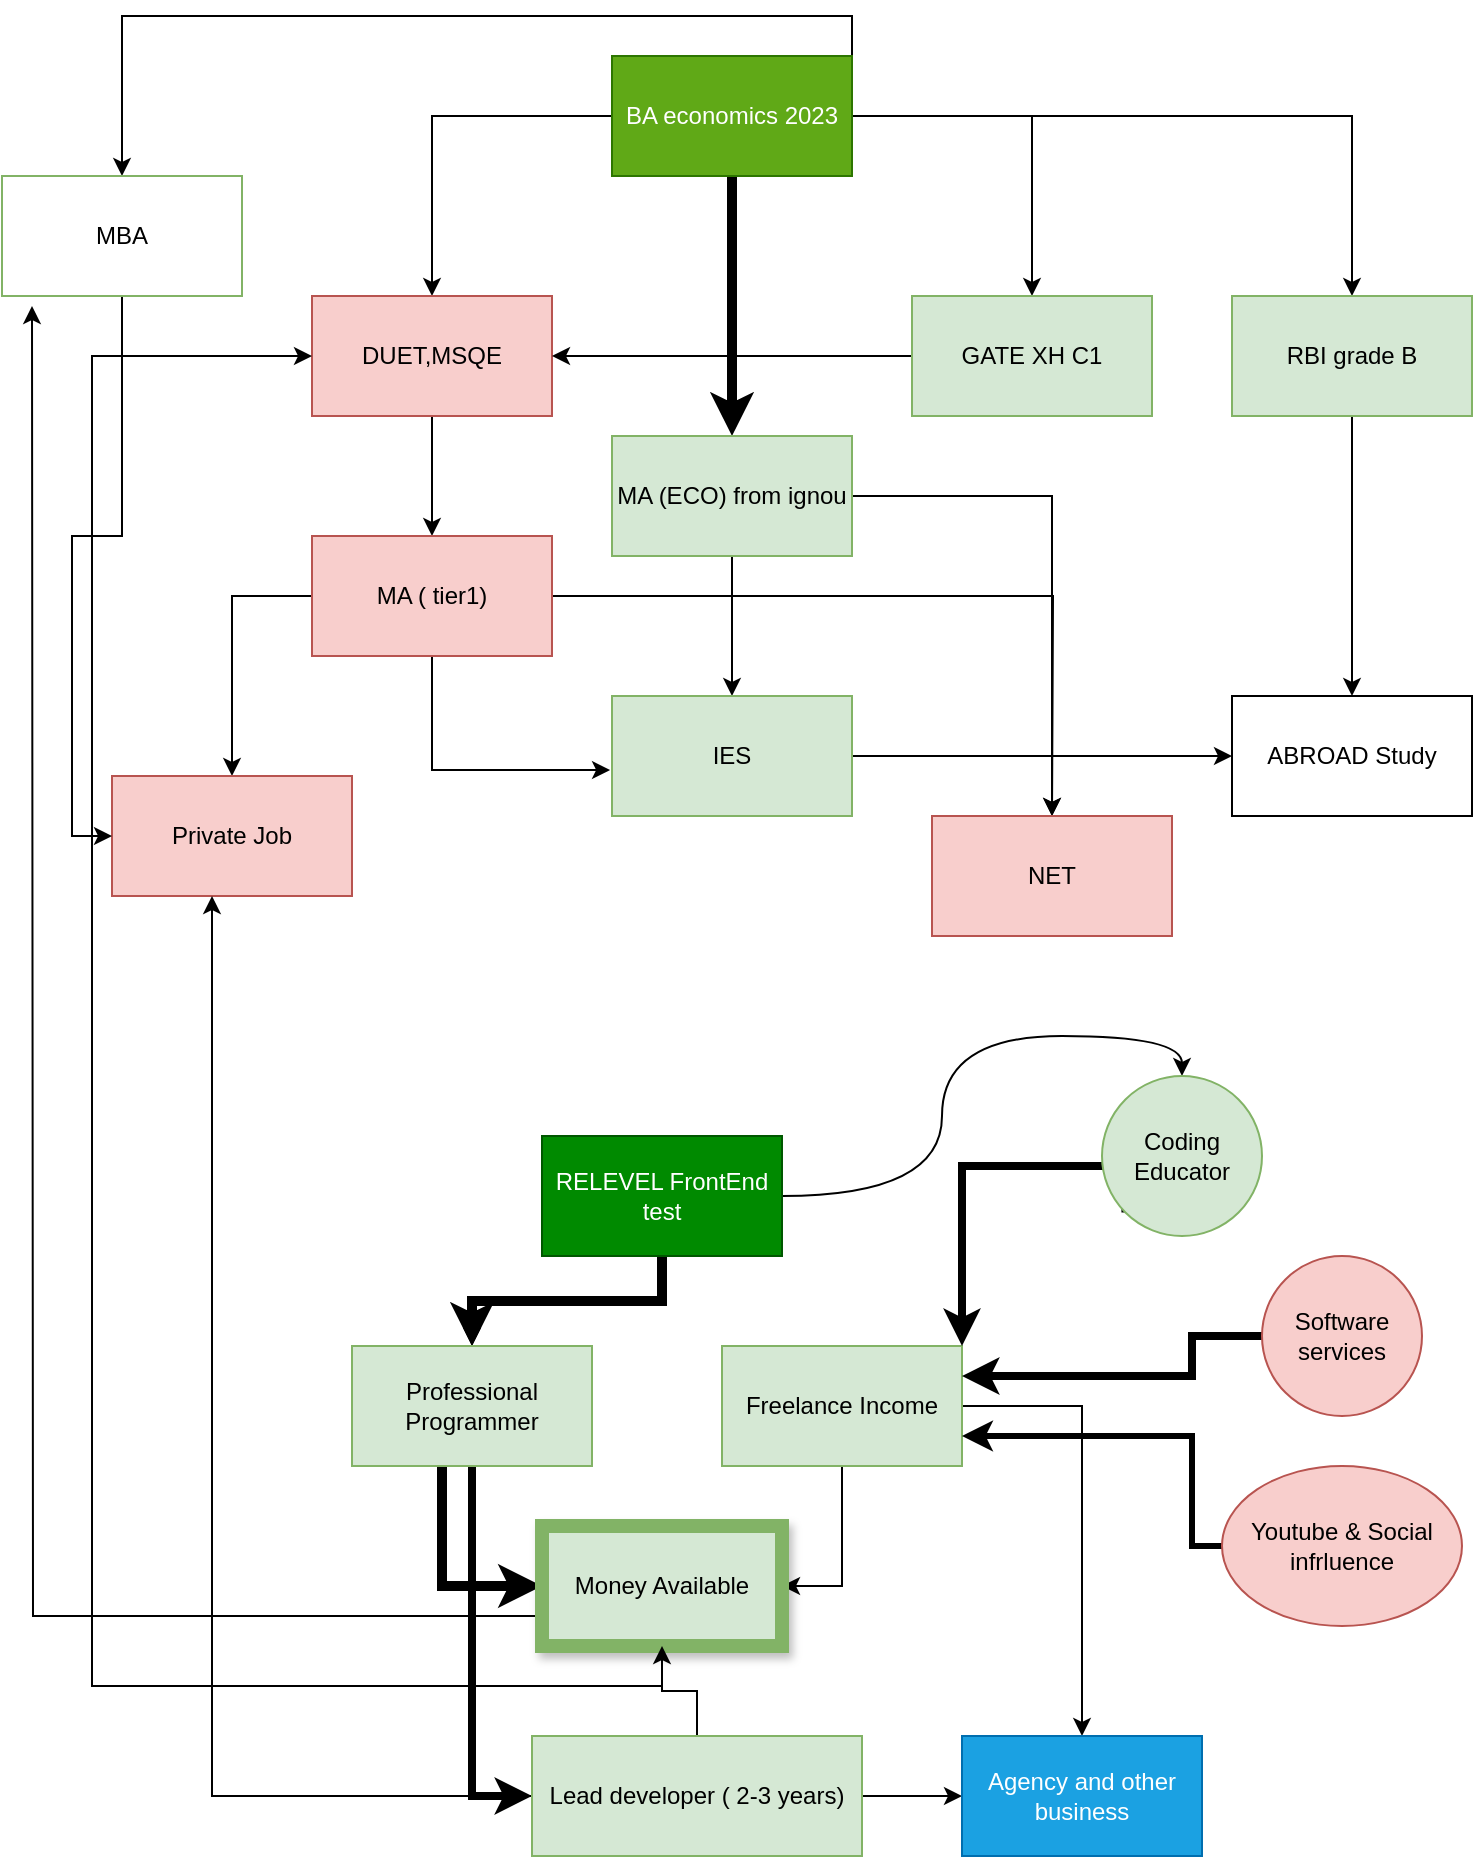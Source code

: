<mxfile version="18.0.2" type="github">
  <diagram id="l5MQT0l0J_C5blnGxe-R" name="Page-1">
    <mxGraphModel dx="1574" dy="1036" grid="1" gridSize="15" guides="1" tooltips="1" connect="1" arrows="1" fold="1" page="1" pageScale="1" pageWidth="850" pageHeight="1100" math="0" shadow="0">
      <root>
        <mxCell id="0" />
        <mxCell id="1" parent="0" />
        <mxCell id="cHPvtZxhLTsQ24sQFhtI-3" value="" style="edgeStyle=orthogonalEdgeStyle;rounded=0;orthogonalLoop=1;jettySize=auto;html=1;" parent="1" source="cHPvtZxhLTsQ24sQFhtI-1" target="cHPvtZxhLTsQ24sQFhtI-2" edge="1">
          <mxGeometry relative="1" as="geometry" />
        </mxCell>
        <mxCell id="cHPvtZxhLTsQ24sQFhtI-6" value="" style="edgeStyle=orthogonalEdgeStyle;rounded=0;orthogonalLoop=1;jettySize=auto;html=1;" parent="1" source="cHPvtZxhLTsQ24sQFhtI-1" target="cHPvtZxhLTsQ24sQFhtI-5" edge="1">
          <mxGeometry relative="1" as="geometry" />
        </mxCell>
        <mxCell id="cHPvtZxhLTsQ24sQFhtI-9" value="" style="edgeStyle=orthogonalEdgeStyle;rounded=0;orthogonalLoop=1;jettySize=auto;html=1;strokeWidth=5;" parent="1" source="cHPvtZxhLTsQ24sQFhtI-1" target="cHPvtZxhLTsQ24sQFhtI-8" edge="1">
          <mxGeometry relative="1" as="geometry" />
        </mxCell>
        <mxCell id="cHPvtZxhLTsQ24sQFhtI-14" style="edgeStyle=orthogonalEdgeStyle;rounded=0;orthogonalLoop=1;jettySize=auto;html=1;exitX=1;exitY=0.5;exitDx=0;exitDy=0;entryX=0.5;entryY=0;entryDx=0;entryDy=0;" parent="1" source="cHPvtZxhLTsQ24sQFhtI-1" target="cHPvtZxhLTsQ24sQFhtI-13" edge="1">
          <mxGeometry relative="1" as="geometry" />
        </mxCell>
        <mxCell id="l-d240GoZ30HzUqu10cJ-5" style="edgeStyle=orthogonalEdgeStyle;orthogonalLoop=1;jettySize=auto;html=1;exitX=1;exitY=0;exitDx=0;exitDy=0;entryX=0.5;entryY=0;entryDx=0;entryDy=0;strokeWidth=1;rounded=0;" edge="1" parent="1" source="cHPvtZxhLTsQ24sQFhtI-1" target="l-d240GoZ30HzUqu10cJ-4">
          <mxGeometry relative="1" as="geometry" />
        </mxCell>
        <mxCell id="cHPvtZxhLTsQ24sQFhtI-1" value="BA economics 2023" style="rounded=0;whiteSpace=wrap;html=1;fillColor=#60a917;strokeColor=#2D7600;fontColor=#ffffff;" parent="1" vertex="1">
          <mxGeometry x="350" y="40" width="120" height="60" as="geometry" />
        </mxCell>
        <mxCell id="cHPvtZxhLTsQ24sQFhtI-20" style="edgeStyle=orthogonalEdgeStyle;rounded=0;orthogonalLoop=1;jettySize=auto;html=1;" parent="1" source="cHPvtZxhLTsQ24sQFhtI-2" target="cHPvtZxhLTsQ24sQFhtI-19" edge="1">
          <mxGeometry relative="1" as="geometry" />
        </mxCell>
        <mxCell id="cHPvtZxhLTsQ24sQFhtI-2" value="DUET,MSQE" style="whiteSpace=wrap;html=1;rounded=0;fillColor=#f8cecc;strokeColor=#b85450;" parent="1" vertex="1">
          <mxGeometry x="200" y="160" width="120" height="60" as="geometry" />
        </mxCell>
        <mxCell id="cHPvtZxhLTsQ24sQFhtI-7" style="edgeStyle=orthogonalEdgeStyle;rounded=0;orthogonalLoop=1;jettySize=auto;html=1;exitX=0;exitY=0.5;exitDx=0;exitDy=0;entryX=1;entryY=0.5;entryDx=0;entryDy=0;" parent="1" source="cHPvtZxhLTsQ24sQFhtI-5" target="cHPvtZxhLTsQ24sQFhtI-2" edge="1">
          <mxGeometry relative="1" as="geometry" />
        </mxCell>
        <mxCell id="cHPvtZxhLTsQ24sQFhtI-5" value="GATE XH C1" style="whiteSpace=wrap;html=1;rounded=0;fillColor=#d5e8d4;strokeColor=#82b366;" parent="1" vertex="1">
          <mxGeometry x="500" y="160" width="120" height="60" as="geometry" />
        </mxCell>
        <mxCell id="cHPvtZxhLTsQ24sQFhtI-12" style="edgeStyle=orthogonalEdgeStyle;rounded=0;orthogonalLoop=1;jettySize=auto;html=1;exitX=0.5;exitY=1;exitDx=0;exitDy=0;entryX=0.5;entryY=0;entryDx=0;entryDy=0;" parent="1" source="cHPvtZxhLTsQ24sQFhtI-8" target="cHPvtZxhLTsQ24sQFhtI-10" edge="1">
          <mxGeometry relative="1" as="geometry" />
        </mxCell>
        <mxCell id="cHPvtZxhLTsQ24sQFhtI-26" style="edgeStyle=orthogonalEdgeStyle;rounded=0;orthogonalLoop=1;jettySize=auto;html=1;entryX=0.5;entryY=0;entryDx=0;entryDy=0;" parent="1" source="cHPvtZxhLTsQ24sQFhtI-8" target="cHPvtZxhLTsQ24sQFhtI-25" edge="1">
          <mxGeometry relative="1" as="geometry" />
        </mxCell>
        <mxCell id="cHPvtZxhLTsQ24sQFhtI-8" value="MA (ECO) from ignou" style="whiteSpace=wrap;html=1;rounded=0;fillColor=#d5e8d4;strokeColor=#82b366;" parent="1" vertex="1">
          <mxGeometry x="350" y="230" width="120" height="60" as="geometry" />
        </mxCell>
        <mxCell id="cHPvtZxhLTsQ24sQFhtI-17" style="edgeStyle=orthogonalEdgeStyle;rounded=0;orthogonalLoop=1;jettySize=auto;html=1;exitX=1;exitY=0.5;exitDx=0;exitDy=0;" parent="1" source="cHPvtZxhLTsQ24sQFhtI-10" target="cHPvtZxhLTsQ24sQFhtI-15" edge="1">
          <mxGeometry relative="1" as="geometry" />
        </mxCell>
        <mxCell id="cHPvtZxhLTsQ24sQFhtI-10" value="IES" style="rounded=0;whiteSpace=wrap;html=1;fillColor=#d5e8d4;strokeColor=#82b366;" parent="1" vertex="1">
          <mxGeometry x="350" y="360" width="120" height="60" as="geometry" />
        </mxCell>
        <mxCell id="cHPvtZxhLTsQ24sQFhtI-18" style="edgeStyle=orthogonalEdgeStyle;rounded=0;orthogonalLoop=1;jettySize=auto;html=1;exitX=0.5;exitY=1;exitDx=0;exitDy=0;" parent="1" source="cHPvtZxhLTsQ24sQFhtI-13" target="cHPvtZxhLTsQ24sQFhtI-15" edge="1">
          <mxGeometry relative="1" as="geometry" />
        </mxCell>
        <mxCell id="cHPvtZxhLTsQ24sQFhtI-13" value="RBI grade B" style="rounded=0;whiteSpace=wrap;html=1;fillColor=#d5e8d4;strokeColor=#82b366;" parent="1" vertex="1">
          <mxGeometry x="660" y="160" width="120" height="60" as="geometry" />
        </mxCell>
        <mxCell id="cHPvtZxhLTsQ24sQFhtI-15" value="ABROAD Study&lt;br&gt;" style="rounded=0;whiteSpace=wrap;html=1;" parent="1" vertex="1">
          <mxGeometry x="660" y="360" width="120" height="60" as="geometry" />
        </mxCell>
        <mxCell id="cHPvtZxhLTsQ24sQFhtI-22" style="edgeStyle=orthogonalEdgeStyle;rounded=0;orthogonalLoop=1;jettySize=auto;html=1;exitX=0.5;exitY=1;exitDx=0;exitDy=0;entryX=-0.008;entryY=0.617;entryDx=0;entryDy=0;entryPerimeter=0;" parent="1" source="cHPvtZxhLTsQ24sQFhtI-19" target="cHPvtZxhLTsQ24sQFhtI-10" edge="1">
          <mxGeometry relative="1" as="geometry" />
        </mxCell>
        <mxCell id="cHPvtZxhLTsQ24sQFhtI-24" style="edgeStyle=orthogonalEdgeStyle;rounded=0;orthogonalLoop=1;jettySize=auto;html=1;exitX=0;exitY=0.5;exitDx=0;exitDy=0;entryX=0.5;entryY=0;entryDx=0;entryDy=0;" parent="1" source="cHPvtZxhLTsQ24sQFhtI-19" target="cHPvtZxhLTsQ24sQFhtI-23" edge="1">
          <mxGeometry relative="1" as="geometry" />
        </mxCell>
        <mxCell id="cHPvtZxhLTsQ24sQFhtI-27" style="edgeStyle=orthogonalEdgeStyle;rounded=0;orthogonalLoop=1;jettySize=auto;html=1;" parent="1" source="cHPvtZxhLTsQ24sQFhtI-19" edge="1">
          <mxGeometry relative="1" as="geometry">
            <mxPoint x="570" y="420" as="targetPoint" />
          </mxGeometry>
        </mxCell>
        <mxCell id="cHPvtZxhLTsQ24sQFhtI-19" value="MA ( tier1)" style="rounded=0;whiteSpace=wrap;html=1;fillColor=#f8cecc;strokeColor=#b85450;" parent="1" vertex="1">
          <mxGeometry x="200" y="280" width="120" height="60" as="geometry" />
        </mxCell>
        <mxCell id="cHPvtZxhLTsQ24sQFhtI-23" value="Private Job" style="rounded=0;whiteSpace=wrap;html=1;fillColor=#f8cecc;strokeColor=#b85450;" parent="1" vertex="1">
          <mxGeometry x="100" y="400" width="120" height="60" as="geometry" />
        </mxCell>
        <mxCell id="cHPvtZxhLTsQ24sQFhtI-25" value="NET" style="rounded=0;whiteSpace=wrap;html=1;fillColor=#f8cecc;strokeColor=#b85450;" parent="1" vertex="1">
          <mxGeometry x="510" y="420" width="120" height="60" as="geometry" />
        </mxCell>
        <mxCell id="cHPvtZxhLTsQ24sQFhtI-30" value="" style="edgeStyle=orthogonalEdgeStyle;rounded=0;orthogonalLoop=1;jettySize=auto;html=1;" parent="1" source="cHPvtZxhLTsQ24sQFhtI-28" target="cHPvtZxhLTsQ24sQFhtI-29" edge="1">
          <mxGeometry relative="1" as="geometry" />
        </mxCell>
        <mxCell id="cHPvtZxhLTsQ24sQFhtI-31" value="" style="edgeStyle=orthogonalEdgeStyle;rounded=0;orthogonalLoop=1;jettySize=auto;html=1;strokeWidth=5;" parent="1" source="cHPvtZxhLTsQ24sQFhtI-28" target="cHPvtZxhLTsQ24sQFhtI-29" edge="1">
          <mxGeometry relative="1" as="geometry" />
        </mxCell>
        <mxCell id="l-d240GoZ30HzUqu10cJ-1" style="edgeStyle=orthogonalEdgeStyle;curved=1;orthogonalLoop=1;jettySize=auto;html=1;entryX=0.5;entryY=0;entryDx=0;entryDy=0;strokeWidth=1;" edge="1" parent="1" source="cHPvtZxhLTsQ24sQFhtI-28" target="cHPvtZxhLTsQ24sQFhtI-43">
          <mxGeometry relative="1" as="geometry" />
        </mxCell>
        <mxCell id="cHPvtZxhLTsQ24sQFhtI-28" value="RELEVEL FrontEnd test" style="rounded=0;whiteSpace=wrap;html=1;fillColor=#008a00;strokeColor=#005700;fontColor=#ffffff;" parent="1" vertex="1">
          <mxGeometry x="315" y="580" width="120" height="60" as="geometry" />
        </mxCell>
        <mxCell id="cHPvtZxhLTsQ24sQFhtI-36" style="edgeStyle=orthogonalEdgeStyle;rounded=0;orthogonalLoop=1;jettySize=auto;html=1;entryX=0;entryY=0.5;entryDx=0;entryDy=0;strokeWidth=5;" parent="1" source="cHPvtZxhLTsQ24sQFhtI-29" target="cHPvtZxhLTsQ24sQFhtI-34" edge="1">
          <mxGeometry relative="1" as="geometry">
            <Array as="points">
              <mxPoint x="265" y="805" />
            </Array>
          </mxGeometry>
        </mxCell>
        <mxCell id="cHPvtZxhLTsQ24sQFhtI-39" style="edgeStyle=orthogonalEdgeStyle;rounded=0;orthogonalLoop=1;jettySize=auto;html=1;entryX=0;entryY=0.5;entryDx=0;entryDy=0;strokeWidth=4;" parent="1" source="cHPvtZxhLTsQ24sQFhtI-29" target="cHPvtZxhLTsQ24sQFhtI-38" edge="1">
          <mxGeometry relative="1" as="geometry" />
        </mxCell>
        <mxCell id="cHPvtZxhLTsQ24sQFhtI-29" value="Professional Programmer" style="rounded=0;whiteSpace=wrap;html=1;fillColor=#d5e8d4;strokeColor=#82b366;" parent="1" vertex="1">
          <mxGeometry x="220" y="685" width="120" height="60" as="geometry" />
        </mxCell>
        <mxCell id="cHPvtZxhLTsQ24sQFhtI-37" style="edgeStyle=orthogonalEdgeStyle;rounded=0;orthogonalLoop=1;jettySize=auto;html=1;entryX=1;entryY=0.5;entryDx=0;entryDy=0;" parent="1" source="cHPvtZxhLTsQ24sQFhtI-32" target="cHPvtZxhLTsQ24sQFhtI-34" edge="1">
          <mxGeometry relative="1" as="geometry" />
        </mxCell>
        <mxCell id="cHPvtZxhLTsQ24sQFhtI-42" style="edgeStyle=orthogonalEdgeStyle;rounded=0;orthogonalLoop=1;jettySize=auto;html=1;entryX=0.5;entryY=0;entryDx=0;entryDy=0;" parent="1" source="cHPvtZxhLTsQ24sQFhtI-32" target="cHPvtZxhLTsQ24sQFhtI-41" edge="1">
          <mxGeometry relative="1" as="geometry">
            <Array as="points">
              <mxPoint x="585" y="715" />
            </Array>
          </mxGeometry>
        </mxCell>
        <mxCell id="cHPvtZxhLTsQ24sQFhtI-32" value="Freelance Income" style="rounded=0;whiteSpace=wrap;html=1;fillColor=#d5e8d4;strokeColor=#82b366;" parent="1" vertex="1">
          <mxGeometry x="405" y="685" width="120" height="60" as="geometry" />
        </mxCell>
        <mxCell id="cHPvtZxhLTsQ24sQFhtI-35" style="edgeStyle=orthogonalEdgeStyle;rounded=0;orthogonalLoop=1;jettySize=auto;html=1;entryX=0;entryY=0.5;entryDx=0;entryDy=0;" parent="1" source="cHPvtZxhLTsQ24sQFhtI-34" target="cHPvtZxhLTsQ24sQFhtI-2" edge="1">
          <mxGeometry relative="1" as="geometry">
            <Array as="points">
              <mxPoint x="375" y="855" />
              <mxPoint x="90" y="855" />
              <mxPoint x="90" y="190" />
            </Array>
          </mxGeometry>
        </mxCell>
        <mxCell id="l-d240GoZ30HzUqu10cJ-6" style="edgeStyle=orthogonalEdgeStyle;rounded=0;orthogonalLoop=1;jettySize=auto;html=1;exitX=0;exitY=0.75;exitDx=0;exitDy=0;strokeWidth=1;" edge="1" parent="1" source="cHPvtZxhLTsQ24sQFhtI-34">
          <mxGeometry relative="1" as="geometry">
            <mxPoint x="60" y="165" as="targetPoint" />
          </mxGeometry>
        </mxCell>
        <mxCell id="cHPvtZxhLTsQ24sQFhtI-34" value="Money Available&lt;br&gt;" style="rounded=0;whiteSpace=wrap;html=1;fillColor=#d5e8d4;strokeColor=#82b366;strokeWidth=7;perimeterSpacing=0;sketch=0;shadow=1;glass=0;" parent="1" vertex="1">
          <mxGeometry x="315" y="775" width="120" height="60" as="geometry" />
        </mxCell>
        <mxCell id="cHPvtZxhLTsQ24sQFhtI-50" value="" style="edgeStyle=orthogonalEdgeStyle;rounded=0;orthogonalLoop=1;jettySize=auto;html=1;" parent="1" source="cHPvtZxhLTsQ24sQFhtI-38" target="cHPvtZxhLTsQ24sQFhtI-41" edge="1">
          <mxGeometry relative="1" as="geometry" />
        </mxCell>
        <mxCell id="cHPvtZxhLTsQ24sQFhtI-53" value="" style="edgeStyle=orthogonalEdgeStyle;rounded=0;orthogonalLoop=1;jettySize=auto;html=1;" parent="1" source="cHPvtZxhLTsQ24sQFhtI-38" target="cHPvtZxhLTsQ24sQFhtI-34" edge="1">
          <mxGeometry relative="1" as="geometry" />
        </mxCell>
        <mxCell id="l-d240GoZ30HzUqu10cJ-8" style="edgeStyle=orthogonalEdgeStyle;rounded=0;orthogonalLoop=1;jettySize=auto;html=1;strokeWidth=1;" edge="1" parent="1" source="cHPvtZxhLTsQ24sQFhtI-38" target="cHPvtZxhLTsQ24sQFhtI-23">
          <mxGeometry relative="1" as="geometry">
            <mxPoint x="150" y="467" as="targetPoint" />
            <Array as="points">
              <mxPoint x="150" y="910" />
            </Array>
          </mxGeometry>
        </mxCell>
        <mxCell id="cHPvtZxhLTsQ24sQFhtI-38" value="Lead developer ( 2-3 years)" style="rounded=0;whiteSpace=wrap;html=1;fillColor=#d5e8d4;strokeColor=#82b366;" parent="1" vertex="1">
          <mxGeometry x="310" y="880" width="165" height="60" as="geometry" />
        </mxCell>
        <mxCell id="cHPvtZxhLTsQ24sQFhtI-41" value="Agency and other business" style="rounded=0;whiteSpace=wrap;html=1;fillColor=#1ba1e2;fontColor=#ffffff;strokeColor=#006EAF;" parent="1" vertex="1">
          <mxGeometry x="525" y="880" width="120" height="60" as="geometry" />
        </mxCell>
        <mxCell id="cHPvtZxhLTsQ24sQFhtI-45" style="edgeStyle=orthogonalEdgeStyle;rounded=0;orthogonalLoop=1;jettySize=auto;html=1;exitX=0;exitY=1;exitDx=0;exitDy=0;entryX=1;entryY=0;entryDx=0;entryDy=0;strokeWidth=4;" parent="1" source="cHPvtZxhLTsQ24sQFhtI-43" target="cHPvtZxhLTsQ24sQFhtI-32" edge="1">
          <mxGeometry relative="1" as="geometry">
            <Array as="points">
              <mxPoint x="607" y="595" />
              <mxPoint x="525" y="595" />
            </Array>
          </mxGeometry>
        </mxCell>
        <mxCell id="cHPvtZxhLTsQ24sQFhtI-43" value="Coding Educator" style="ellipse;whiteSpace=wrap;html=1;aspect=fixed;fillColor=#d5e8d4;strokeColor=#82b366;" parent="1" vertex="1">
          <mxGeometry x="595" y="550" width="80" height="80" as="geometry" />
        </mxCell>
        <mxCell id="cHPvtZxhLTsQ24sQFhtI-48" style="edgeStyle=orthogonalEdgeStyle;rounded=0;orthogonalLoop=1;jettySize=auto;html=1;exitX=0;exitY=0.5;exitDx=0;exitDy=0;entryX=1;entryY=0.25;entryDx=0;entryDy=0;strokeWidth=4;" parent="1" source="cHPvtZxhLTsQ24sQFhtI-46" target="cHPvtZxhLTsQ24sQFhtI-32" edge="1">
          <mxGeometry relative="1" as="geometry">
            <Array as="points">
              <mxPoint x="640" y="680" />
              <mxPoint x="640" y="700" />
            </Array>
          </mxGeometry>
        </mxCell>
        <mxCell id="cHPvtZxhLTsQ24sQFhtI-46" value="Software services&lt;br&gt;" style="ellipse;whiteSpace=wrap;html=1;aspect=fixed;fillColor=#f8cecc;strokeColor=#b85450;" parent="1" vertex="1">
          <mxGeometry x="675" y="640" width="80" height="80" as="geometry" />
        </mxCell>
        <mxCell id="cHPvtZxhLTsQ24sQFhtI-52" style="edgeStyle=orthogonalEdgeStyle;rounded=0;orthogonalLoop=1;jettySize=auto;html=1;entryX=1;entryY=0.75;entryDx=0;entryDy=0;strokeWidth=3;" parent="1" source="cHPvtZxhLTsQ24sQFhtI-51" target="cHPvtZxhLTsQ24sQFhtI-32" edge="1">
          <mxGeometry relative="1" as="geometry">
            <mxPoint x="550" y="730" as="targetPoint" />
            <Array as="points">
              <mxPoint x="640" y="785" />
              <mxPoint x="640" y="730" />
            </Array>
          </mxGeometry>
        </mxCell>
        <mxCell id="cHPvtZxhLTsQ24sQFhtI-51" value="Youtube &amp;amp; Social infrluence&lt;br&gt;" style="ellipse;whiteSpace=wrap;html=1;fillColor=#f8cecc;strokeColor=#b85450;" parent="1" vertex="1">
          <mxGeometry x="655" y="745" width="120" height="80" as="geometry" />
        </mxCell>
        <mxCell id="l-d240GoZ30HzUqu10cJ-7" style="edgeStyle=orthogonalEdgeStyle;rounded=0;orthogonalLoop=1;jettySize=auto;html=1;entryX=0;entryY=0.5;entryDx=0;entryDy=0;strokeWidth=1;" edge="1" parent="1" source="l-d240GoZ30HzUqu10cJ-4" target="cHPvtZxhLTsQ24sQFhtI-23">
          <mxGeometry relative="1" as="geometry" />
        </mxCell>
        <mxCell id="l-d240GoZ30HzUqu10cJ-4" value="MBA" style="rounded=0;whiteSpace=wrap;html=1;strokeColor=#82B366;" vertex="1" parent="1">
          <mxGeometry x="45" y="100" width="120" height="60" as="geometry" />
        </mxCell>
      </root>
    </mxGraphModel>
  </diagram>
</mxfile>
